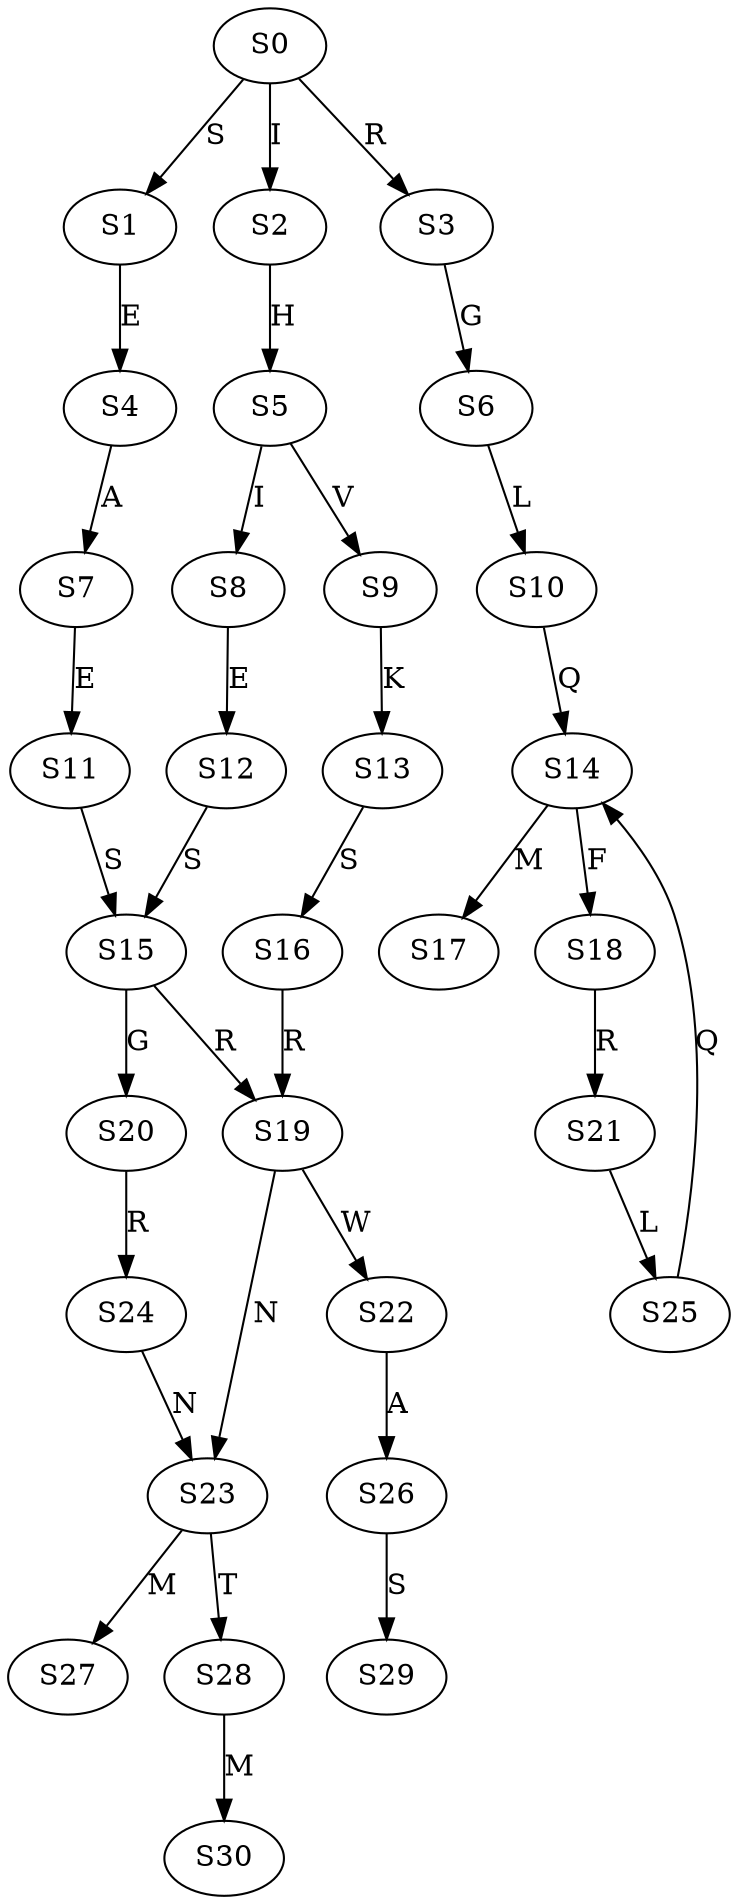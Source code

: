 strict digraph  {
	S0 -> S1 [ label = S ];
	S0 -> S2 [ label = I ];
	S0 -> S3 [ label = R ];
	S1 -> S4 [ label = E ];
	S2 -> S5 [ label = H ];
	S3 -> S6 [ label = G ];
	S4 -> S7 [ label = A ];
	S5 -> S8 [ label = I ];
	S5 -> S9 [ label = V ];
	S6 -> S10 [ label = L ];
	S7 -> S11 [ label = E ];
	S8 -> S12 [ label = E ];
	S9 -> S13 [ label = K ];
	S10 -> S14 [ label = Q ];
	S11 -> S15 [ label = S ];
	S12 -> S15 [ label = S ];
	S13 -> S16 [ label = S ];
	S14 -> S17 [ label = M ];
	S14 -> S18 [ label = F ];
	S15 -> S19 [ label = R ];
	S15 -> S20 [ label = G ];
	S16 -> S19 [ label = R ];
	S18 -> S21 [ label = R ];
	S19 -> S22 [ label = W ];
	S19 -> S23 [ label = N ];
	S20 -> S24 [ label = R ];
	S21 -> S25 [ label = L ];
	S22 -> S26 [ label = A ];
	S23 -> S27 [ label = M ];
	S23 -> S28 [ label = T ];
	S24 -> S23 [ label = N ];
	S25 -> S14 [ label = Q ];
	S26 -> S29 [ label = S ];
	S28 -> S30 [ label = M ];
}
